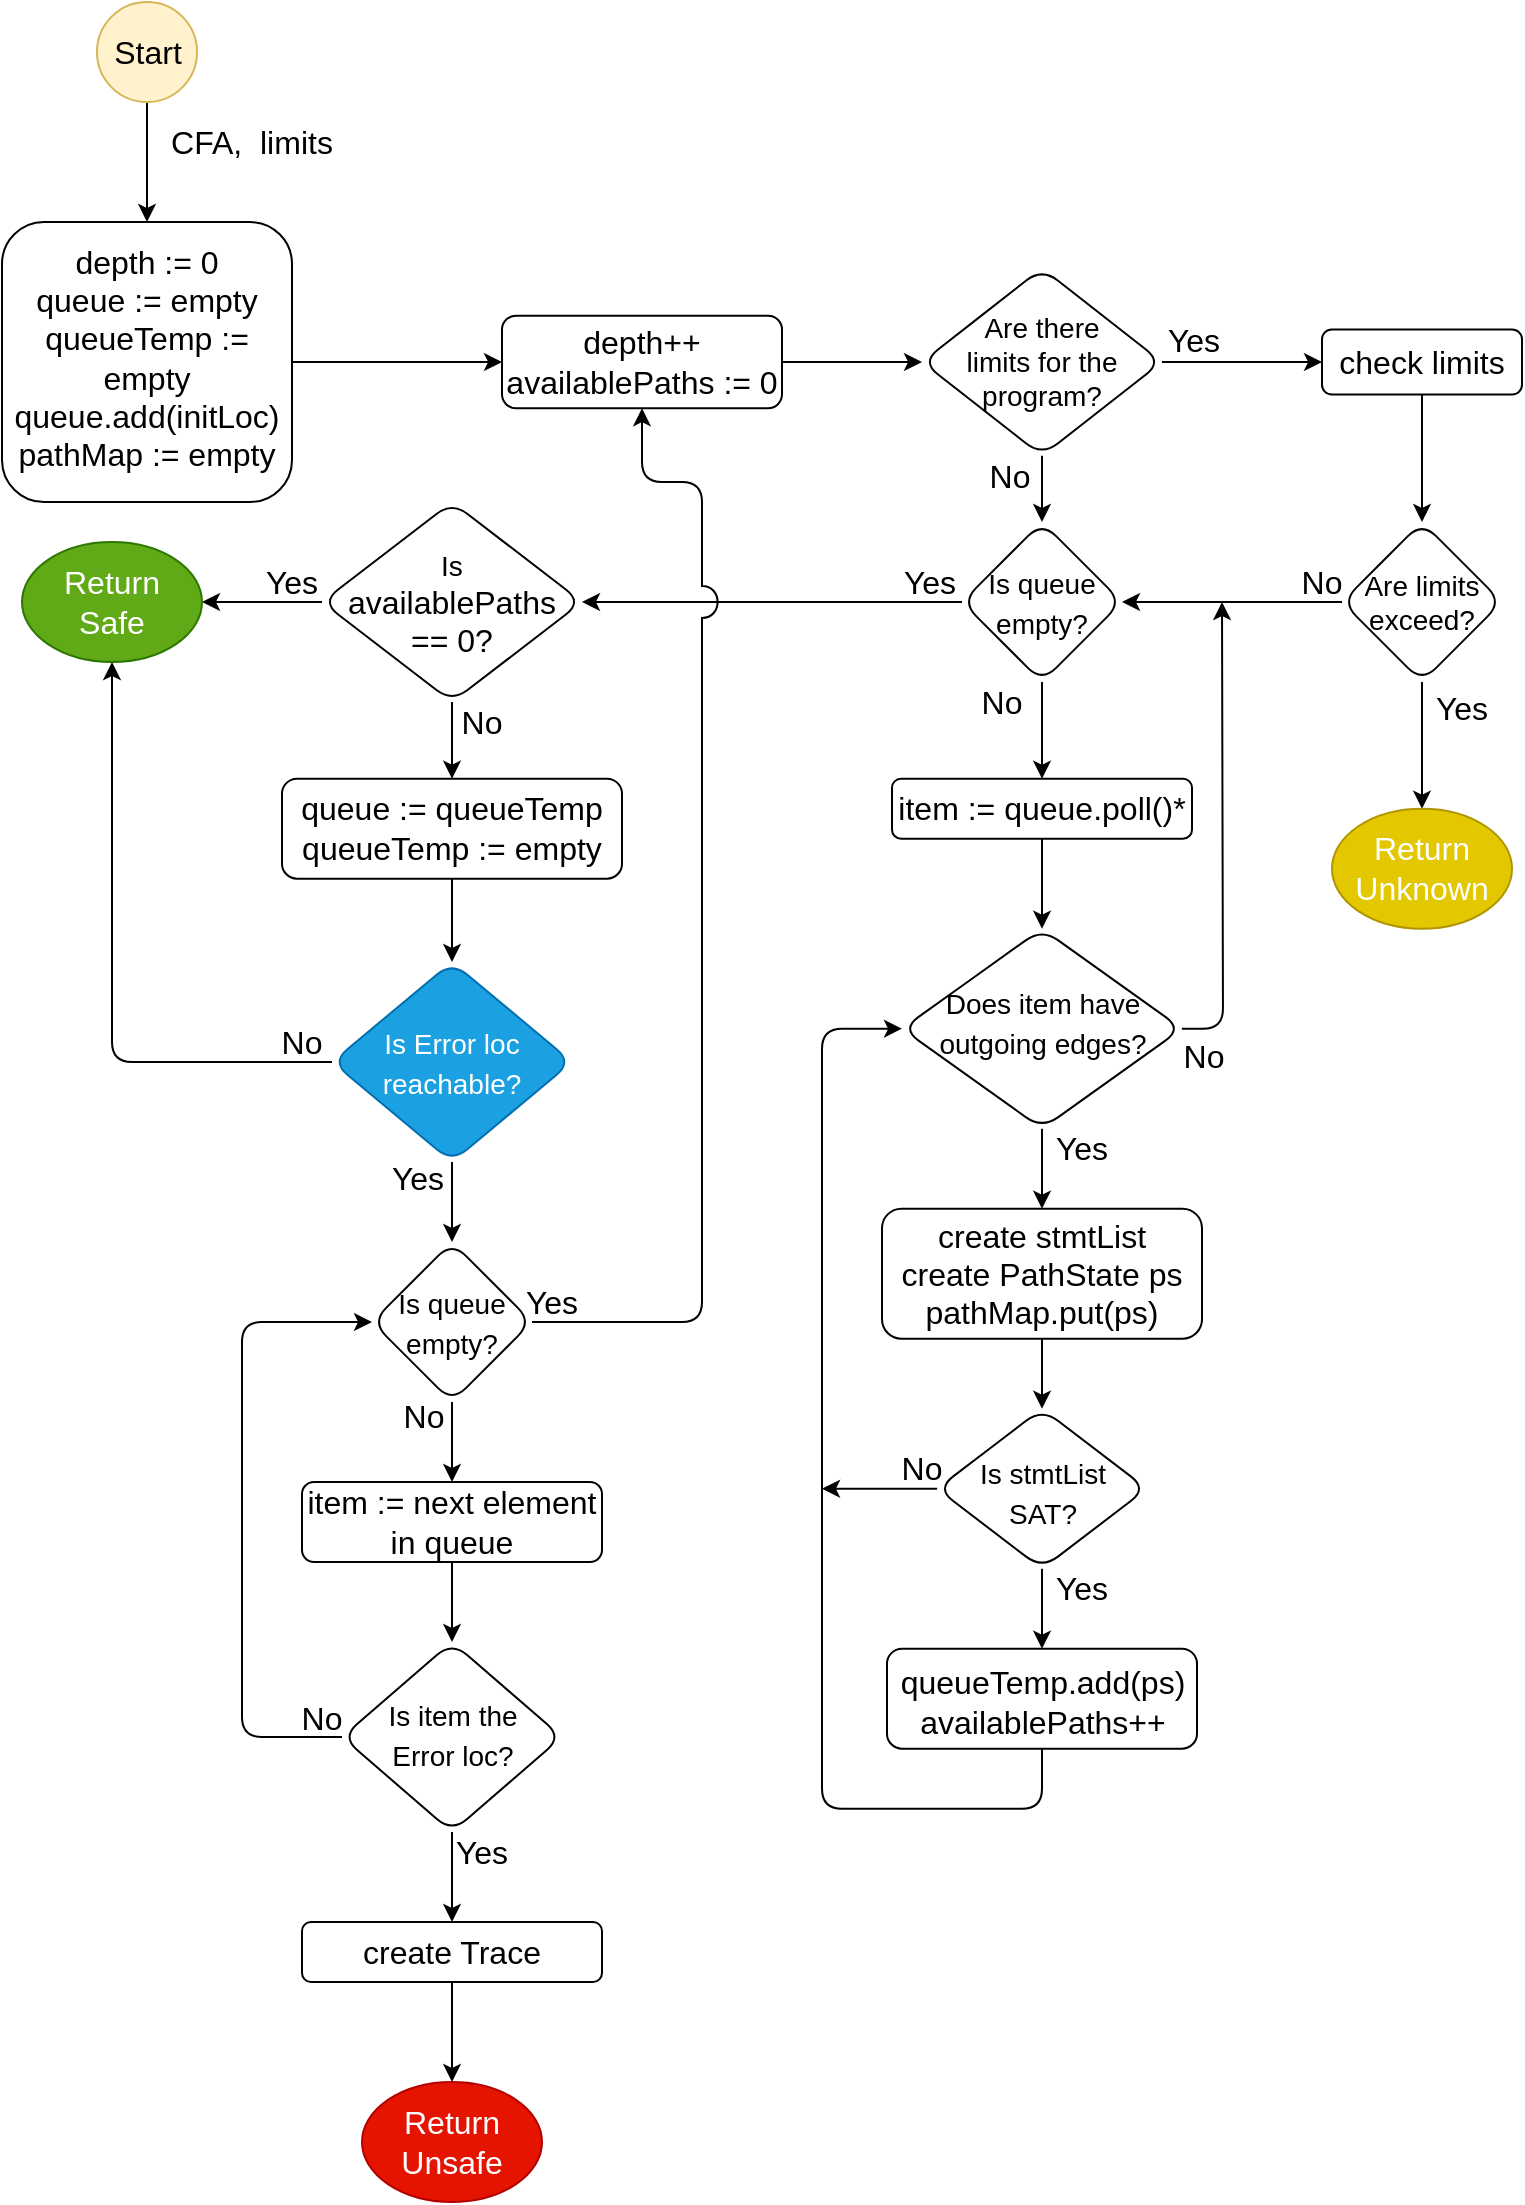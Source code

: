 <mxfile version="14.0.0" type="device"><diagram id="C5RBs43oDa-KdzZeNtuy" name="Page-1"><mxGraphModel dx="1546" dy="944" grid="1" gridSize="10" guides="1" tooltips="1" connect="1" arrows="1" fold="1" page="1" pageScale="1" pageWidth="827" pageHeight="1169" background="none" math="0" shadow="0"><root><mxCell id="WIyWlLk6GJQsqaUBKTNV-0"/><mxCell id="WIyWlLk6GJQsqaUBKTNV-1" parent="WIyWlLk6GJQsqaUBKTNV-0"/><mxCell id="78gGCZx7_K2X6BhTD-lp-116" value="" style="edgeStyle=orthogonalEdgeStyle;rounded=1;orthogonalLoop=1;jettySize=auto;html=1;fontSize=16;" parent="WIyWlLk6GJQsqaUBKTNV-1" source="WIyWlLk6GJQsqaUBKTNV-3" target="78gGCZx7_K2X6BhTD-lp-58" edge="1"><mxGeometry relative="1" as="geometry"/></mxCell><mxCell id="WIyWlLk6GJQsqaUBKTNV-3" value="&lt;font style=&quot;font-size: 16px&quot;&gt;depth := 0&lt;br&gt;queue := empty&lt;br&gt;queueTemp := empty&lt;br&gt;queue.add(initLoc)&lt;br&gt;pathMap := empty&lt;br&gt;&lt;/font&gt;" style="rounded=1;whiteSpace=wrap;html=1;fontSize=12;glass=0;strokeWidth=1;shadow=0;spacingBottom=4;" parent="WIyWlLk6GJQsqaUBKTNV-1" vertex="1"><mxGeometry x="40" y="130" width="145" height="140" as="geometry"/></mxCell><mxCell id="78gGCZx7_K2X6BhTD-lp-39" value="" style="edgeStyle=orthogonalEdgeStyle;rounded=0;orthogonalLoop=1;jettySize=auto;html=1;fontSize=16;" parent="WIyWlLk6GJQsqaUBKTNV-1" source="78gGCZx7_K2X6BhTD-lp-10" target="78gGCZx7_K2X6BhTD-lp-35" edge="1"><mxGeometry relative="1" as="geometry"/></mxCell><mxCell id="78gGCZx7_K2X6BhTD-lp-118" value="" style="edgeStyle=orthogonalEdgeStyle;rounded=0;orthogonalLoop=1;jettySize=auto;html=1;fontSize=16;" parent="WIyWlLk6GJQsqaUBKTNV-1" source="78gGCZx7_K2X6BhTD-lp-10" target="78gGCZx7_K2X6BhTD-lp-16" edge="1"><mxGeometry relative="1" as="geometry"/></mxCell><mxCell id="78gGCZx7_K2X6BhTD-lp-10" value="&lt;font style=&quot;font-size: 14px&quot;&gt;Are there&lt;br&gt;limits for the&lt;br&gt;program?&lt;/font&gt;" style="rhombus;whiteSpace=wrap;html=1;rounded=1;shadow=0;glass=0;strokeWidth=1;verticalAlign=middle;labelPosition=center;verticalLabelPosition=middle;align=center;spacingTop=0;" parent="WIyWlLk6GJQsqaUBKTNV-1" vertex="1"><mxGeometry x="500" y="153.12" width="120" height="93.75" as="geometry"/></mxCell><mxCell id="78gGCZx7_K2X6BhTD-lp-22" value="" style="edgeStyle=orthogonalEdgeStyle;rounded=0;orthogonalLoop=1;jettySize=auto;html=1;fontSize=16;" parent="WIyWlLk6GJQsqaUBKTNV-1" source="78gGCZx7_K2X6BhTD-lp-16" target="78gGCZx7_K2X6BhTD-lp-21" edge="1"><mxGeometry relative="1" as="geometry"><Array as="points"><mxPoint x="750" y="230"/><mxPoint x="750" y="230"/></Array></mxGeometry></mxCell><mxCell id="78gGCZx7_K2X6BhTD-lp-16" value="&lt;font style=&quot;font-size: 16px&quot;&gt;check limits&lt;/font&gt;" style="whiteSpace=wrap;html=1;rounded=1;shadow=0;strokeWidth=1;glass=0;" parent="WIyWlLk6GJQsqaUBKTNV-1" vertex="1"><mxGeometry x="700" y="183.75" width="100" height="32.5" as="geometry"/></mxCell><mxCell id="78gGCZx7_K2X6BhTD-lp-18" value="&lt;font style=&quot;font-size: 16px&quot;&gt;Yes&lt;/font&gt;" style="text;html=1;strokeColor=none;fillColor=none;align=center;verticalAlign=middle;whiteSpace=wrap;rounded=0;shadow=0;glass=0;" parent="WIyWlLk6GJQsqaUBKTNV-1" vertex="1"><mxGeometry x="616" y="179.35" width="40" height="20" as="geometry"/></mxCell><mxCell id="78gGCZx7_K2X6BhTD-lp-30" value="" style="edgeStyle=orthogonalEdgeStyle;rounded=1;orthogonalLoop=1;jettySize=auto;html=1;fontSize=16;entryX=1;entryY=0.5;entryDx=0;entryDy=0;" parent="WIyWlLk6GJQsqaUBKTNV-1" source="78gGCZx7_K2X6BhTD-lp-21" target="78gGCZx7_K2X6BhTD-lp-35" edge="1"><mxGeometry relative="1" as="geometry"><mxPoint x="620" y="333.35" as="targetPoint"/></mxGeometry></mxCell><mxCell id="aoMDnq-vDAI0tXvY-Fwm-17" value="" style="edgeStyle=orthogonalEdgeStyle;rounded=0;orthogonalLoop=1;jettySize=auto;html=1;entryX=0.5;entryY=0;entryDx=0;entryDy=0;" parent="WIyWlLk6GJQsqaUBKTNV-1" source="78gGCZx7_K2X6BhTD-lp-21" target="aoMDnq-vDAI0tXvY-Fwm-20" edge="1"><mxGeometry relative="1" as="geometry"><mxPoint x="750" y="416.5" as="targetPoint"/></mxGeometry></mxCell><mxCell id="78gGCZx7_K2X6BhTD-lp-21" value="&lt;font style=&quot;font-size: 14px&quot;&gt;Are limits exceed?&lt;/font&gt;" style="rhombus;whiteSpace=wrap;html=1;rounded=1;shadow=0;glass=0;strokeWidth=1;" parent="WIyWlLk6GJQsqaUBKTNV-1" vertex="1"><mxGeometry x="710" y="280" width="80" height="80" as="geometry"/></mxCell><mxCell id="78gGCZx7_K2X6BhTD-lp-26" value="&lt;font style=&quot;font-size: 16px&quot;&gt;Yes&lt;/font&gt;" style="text;html=1;strokeColor=none;fillColor=none;align=center;verticalAlign=middle;whiteSpace=wrap;rounded=0;shadow=0;glass=0;" parent="WIyWlLk6GJQsqaUBKTNV-1" vertex="1"><mxGeometry x="750" y="363.35" width="40" height="20" as="geometry"/></mxCell><mxCell id="78gGCZx7_K2X6BhTD-lp-31" value="&lt;font style=&quot;font-size: 16px&quot;&gt;No&lt;/font&gt;" style="text;html=1;strokeColor=none;fillColor=none;align=center;verticalAlign=middle;whiteSpace=wrap;rounded=0;shadow=0;glass=0;fontSize=16;" parent="WIyWlLk6GJQsqaUBKTNV-1" vertex="1"><mxGeometry x="524" y="246.87" width="40" height="20" as="geometry"/></mxCell><mxCell id="78gGCZx7_K2X6BhTD-lp-33" value="&lt;font style=&quot;font-size: 16px&quot;&gt;No&lt;/font&gt;" style="text;html=1;strokeColor=none;fillColor=none;align=center;verticalAlign=middle;whiteSpace=wrap;rounded=0;shadow=0;glass=0;fontSize=16;" parent="WIyWlLk6GJQsqaUBKTNV-1" vertex="1"><mxGeometry x="680" y="300" width="40" height="20" as="geometry"/></mxCell><mxCell id="78gGCZx7_K2X6BhTD-lp-40" value="" style="edgeStyle=orthogonalEdgeStyle;rounded=0;orthogonalLoop=1;jettySize=auto;html=1;fontSize=16;" parent="WIyWlLk6GJQsqaUBKTNV-1" source="78gGCZx7_K2X6BhTD-lp-35" target="78gGCZx7_K2X6BhTD-lp-38" edge="1"><mxGeometry relative="1" as="geometry"/></mxCell><mxCell id="78gGCZx7_K2X6BhTD-lp-66" value="" style="edgeStyle=orthogonalEdgeStyle;rounded=1;orthogonalLoop=1;jettySize=auto;html=1;fontSize=16;" parent="WIyWlLk6GJQsqaUBKTNV-1" source="78gGCZx7_K2X6BhTD-lp-35" target="78gGCZx7_K2X6BhTD-lp-65" edge="1"><mxGeometry relative="1" as="geometry"/></mxCell><mxCell id="78gGCZx7_K2X6BhTD-lp-35" value="&lt;font style=&quot;font-size: 14px&quot;&gt;Is queue empty?&lt;/font&gt;" style="rhombus;whiteSpace=wrap;html=1;rounded=1;shadow=0;glass=0;strokeWidth=1;fillColor=#FFFFFF;fontSize=16;" parent="WIyWlLk6GJQsqaUBKTNV-1" vertex="1"><mxGeometry x="520" y="280" width="80" height="80" as="geometry"/></mxCell><mxCell id="78gGCZx7_K2X6BhTD-lp-45" style="edgeStyle=orthogonalEdgeStyle;rounded=0;orthogonalLoop=1;jettySize=auto;html=1;fontSize=16;" parent="WIyWlLk6GJQsqaUBKTNV-1" source="78gGCZx7_K2X6BhTD-lp-38" target="78gGCZx7_K2X6BhTD-lp-42" edge="1"><mxGeometry relative="1" as="geometry"/></mxCell><mxCell id="78gGCZx7_K2X6BhTD-lp-38" value="item := queue.poll()*" style="rounded=1;whiteSpace=wrap;html=1;shadow=0;glass=0;strokeWidth=1;fillColor=#FFFFFF;fontSize=16;" parent="WIyWlLk6GJQsqaUBKTNV-1" vertex="1"><mxGeometry x="485" y="408.35" width="150" height="30" as="geometry"/></mxCell><mxCell id="78gGCZx7_K2X6BhTD-lp-47" value="" style="edgeStyle=orthogonalEdgeStyle;rounded=0;orthogonalLoop=1;jettySize=auto;html=1;fontSize=16;" parent="WIyWlLk6GJQsqaUBKTNV-1" source="78gGCZx7_K2X6BhTD-lp-42" target="78gGCZx7_K2X6BhTD-lp-46" edge="1"><mxGeometry relative="1" as="geometry"/></mxCell><mxCell id="78gGCZx7_K2X6BhTD-lp-121" style="edgeStyle=orthogonalEdgeStyle;rounded=1;orthogonalLoop=1;jettySize=auto;html=1;fontSize=16;" parent="WIyWlLk6GJQsqaUBKTNV-1" source="78gGCZx7_K2X6BhTD-lp-42" edge="1"><mxGeometry relative="1" as="geometry"><mxPoint x="650" y="320" as="targetPoint"/></mxGeometry></mxCell><mxCell id="78gGCZx7_K2X6BhTD-lp-42" value="&lt;font style=&quot;font-size: 14px&quot;&gt;Does item have outgoing edges?&lt;/font&gt;" style="rhombus;whiteSpace=wrap;html=1;rounded=1;shadow=0;glass=0;strokeWidth=1;fillColor=#FFFFFF;fontSize=16;spacing=2;spacingRight=-1;spacingLeft=0;spacingBottom=7;" parent="WIyWlLk6GJQsqaUBKTNV-1" vertex="1"><mxGeometry x="490" y="483.35" width="140" height="100" as="geometry"/></mxCell><mxCell id="78gGCZx7_K2X6BhTD-lp-49" value="" style="edgeStyle=orthogonalEdgeStyle;rounded=0;orthogonalLoop=1;jettySize=auto;html=1;fontSize=16;" parent="WIyWlLk6GJQsqaUBKTNV-1" source="78gGCZx7_K2X6BhTD-lp-46" target="78gGCZx7_K2X6BhTD-lp-48" edge="1"><mxGeometry relative="1" as="geometry"/></mxCell><mxCell id="78gGCZx7_K2X6BhTD-lp-46" value="create stmtList&lt;br&gt;create PathState ps&lt;br&gt;pathMap.put(ps)" style="rounded=1;whiteSpace=wrap;html=1;shadow=0;glass=0;strokeWidth=1;fillColor=#FFFFFF;fontSize=16;" parent="WIyWlLk6GJQsqaUBKTNV-1" vertex="1"><mxGeometry x="480" y="623.35" width="160" height="65" as="geometry"/></mxCell><mxCell id="78gGCZx7_K2X6BhTD-lp-57" value="" style="edgeStyle=orthogonalEdgeStyle;rounded=0;orthogonalLoop=1;jettySize=auto;html=1;fontSize=16;" parent="WIyWlLk6GJQsqaUBKTNV-1" source="78gGCZx7_K2X6BhTD-lp-48" target="78gGCZx7_K2X6BhTD-lp-56" edge="1"><mxGeometry relative="1" as="geometry"/></mxCell><mxCell id="78gGCZx7_K2X6BhTD-lp-76" style="edgeStyle=orthogonalEdgeStyle;rounded=1;orthogonalLoop=1;jettySize=auto;html=1;fontSize=16;" parent="WIyWlLk6GJQsqaUBKTNV-1" source="78gGCZx7_K2X6BhTD-lp-48" edge="1"><mxGeometry relative="1" as="geometry"><mxPoint x="450" y="763.35" as="targetPoint"/></mxGeometry></mxCell><mxCell id="78gGCZx7_K2X6BhTD-lp-48" value="&lt;span style=&quot;font-size: 14px&quot;&gt;Is stmtList&lt;br&gt;SAT?&lt;/span&gt;" style="rhombus;whiteSpace=wrap;html=1;rounded=1;shadow=0;glass=0;strokeWidth=1;fillColor=#FFFFFF;fontSize=16;spacingBottom=-4;" parent="WIyWlLk6GJQsqaUBKTNV-1" vertex="1"><mxGeometry x="507.5" y="723.35" width="105" height="80" as="geometry"/></mxCell><mxCell id="78gGCZx7_K2X6BhTD-lp-75" style="edgeStyle=orthogonalEdgeStyle;rounded=1;orthogonalLoop=1;jettySize=auto;html=1;fontSize=16;entryX=0;entryY=0.5;entryDx=0;entryDy=0;" parent="WIyWlLk6GJQsqaUBKTNV-1" source="78gGCZx7_K2X6BhTD-lp-56" target="78gGCZx7_K2X6BhTD-lp-42" edge="1"><mxGeometry relative="1" as="geometry"><mxPoint x="450" y="763.35" as="targetPoint"/><Array as="points"><mxPoint x="560" y="923.35"/><mxPoint x="450" y="923.35"/><mxPoint x="450" y="533.35"/></Array></mxGeometry></mxCell><mxCell id="78gGCZx7_K2X6BhTD-lp-56" value="queueTemp.add(ps)&lt;br&gt;availablePaths++" style="whiteSpace=wrap;html=1;rounded=1;shadow=0;fontSize=16;strokeWidth=1;fillColor=#FFFFFF;glass=0;spacingBottom=-4;" parent="WIyWlLk6GJQsqaUBKTNV-1" vertex="1"><mxGeometry x="482.5" y="843.35" width="155" height="50" as="geometry"/></mxCell><mxCell id="78gGCZx7_K2X6BhTD-lp-117" value="" style="edgeStyle=orthogonalEdgeStyle;rounded=1;orthogonalLoop=1;jettySize=auto;html=1;fontSize=16;" parent="WIyWlLk6GJQsqaUBKTNV-1" source="78gGCZx7_K2X6BhTD-lp-58" target="78gGCZx7_K2X6BhTD-lp-10" edge="1"><mxGeometry relative="1" as="geometry"/></mxCell><mxCell id="78gGCZx7_K2X6BhTD-lp-58" value="&lt;font style=&quot;font-size: 16px&quot;&gt;depth++&lt;br&gt;availablePaths := 0&lt;br&gt;&lt;/font&gt;" style="rounded=1;whiteSpace=wrap;html=1;fontSize=12;glass=0;strokeWidth=1;shadow=0;" parent="WIyWlLk6GJQsqaUBKTNV-1" vertex="1"><mxGeometry x="290" y="176.87" width="140" height="46.25" as="geometry"/></mxCell><mxCell id="78gGCZx7_K2X6BhTD-lp-61" value="&lt;font style=&quot;font-size: 16px&quot;&gt;Yes&lt;/font&gt;" style="text;html=1;strokeColor=none;fillColor=none;align=center;verticalAlign=middle;whiteSpace=wrap;rounded=0;shadow=0;glass=0;" parent="WIyWlLk6GJQsqaUBKTNV-1" vertex="1"><mxGeometry x="560" y="803.35" width="40" height="20" as="geometry"/></mxCell><mxCell id="78gGCZx7_K2X6BhTD-lp-62" value="&lt;font style=&quot;font-size: 16px&quot;&gt;Yes&lt;/font&gt;" style="text;html=1;strokeColor=none;fillColor=none;align=center;verticalAlign=middle;whiteSpace=wrap;rounded=0;shadow=0;glass=0;" parent="WIyWlLk6GJQsqaUBKTNV-1" vertex="1"><mxGeometry x="560" y="583.35" width="40" height="20" as="geometry"/></mxCell><mxCell id="78gGCZx7_K2X6BhTD-lp-63" value="&lt;font style=&quot;font-size: 16px&quot;&gt;Yes&lt;/font&gt;" style="text;html=1;strokeColor=none;fillColor=none;align=center;verticalAlign=middle;whiteSpace=wrap;rounded=0;shadow=0;glass=0;" parent="WIyWlLk6GJQsqaUBKTNV-1" vertex="1"><mxGeometry x="484" y="300" width="40" height="20" as="geometry"/></mxCell><mxCell id="78gGCZx7_K2X6BhTD-lp-85" value="" style="edgeStyle=orthogonalEdgeStyle;rounded=0;orthogonalLoop=1;jettySize=auto;html=1;fontSize=16;" parent="WIyWlLk6GJQsqaUBKTNV-1" source="78gGCZx7_K2X6BhTD-lp-65" target="78gGCZx7_K2X6BhTD-lp-81" edge="1"><mxGeometry relative="1" as="geometry"/></mxCell><mxCell id="aoMDnq-vDAI0tXvY-Fwm-12" value="" style="edgeStyle=orthogonalEdgeStyle;rounded=0;orthogonalLoop=1;jettySize=auto;html=1;entryX=1;entryY=0.5;entryDx=0;entryDy=0;" parent="WIyWlLk6GJQsqaUBKTNV-1" source="78gGCZx7_K2X6BhTD-lp-65" target="aoMDnq-vDAI0tXvY-Fwm-19" edge="1"><mxGeometry relative="1" as="geometry"><mxPoint x="140" y="320" as="targetPoint"/></mxGeometry></mxCell><mxCell id="78gGCZx7_K2X6BhTD-lp-65" value="&lt;span style=&quot;font-size: 14px&quot;&gt;Is&lt;br&gt;&lt;/span&gt;availablePaths&lt;br&gt;== 0?" style="rhombus;whiteSpace=wrap;html=1;rounded=1;shadow=0;glass=0;strokeWidth=1;fillColor=#FFFFFF;fontSize=16;" parent="WIyWlLk6GJQsqaUBKTNV-1" vertex="1"><mxGeometry x="200" y="270" width="130" height="100" as="geometry"/></mxCell><mxCell id="78gGCZx7_K2X6BhTD-lp-67" value="&lt;font style=&quot;font-size: 16px&quot;&gt;No&lt;/font&gt;" style="text;html=1;strokeColor=none;fillColor=none;align=center;verticalAlign=middle;whiteSpace=wrap;rounded=0;shadow=0;glass=0;fontSize=16;" parent="WIyWlLk6GJQsqaUBKTNV-1" vertex="1"><mxGeometry x="520" y="360" width="40" height="20" as="geometry"/></mxCell><mxCell id="78gGCZx7_K2X6BhTD-lp-69" value="&lt;font style=&quot;font-size: 16px&quot;&gt;No&lt;/font&gt;" style="text;html=1;strokeColor=none;fillColor=none;align=center;verticalAlign=middle;whiteSpace=wrap;rounded=0;shadow=0;glass=0;fontSize=16;" parent="WIyWlLk6GJQsqaUBKTNV-1" vertex="1"><mxGeometry x="621" y="537" width="40" height="20" as="geometry"/></mxCell><mxCell id="78gGCZx7_K2X6BhTD-lp-74" value="&lt;font style=&quot;font-size: 16px&quot;&gt;No&lt;/font&gt;" style="text;html=1;strokeColor=none;fillColor=none;align=center;verticalAlign=middle;whiteSpace=wrap;rounded=0;shadow=0;glass=0;fontSize=16;" parent="WIyWlLk6GJQsqaUBKTNV-1" vertex="1"><mxGeometry x="480" y="743.35" width="40" height="20" as="geometry"/></mxCell><mxCell id="78gGCZx7_K2X6BhTD-lp-80" value="&lt;font style=&quot;font-size: 16px&quot;&gt;No&lt;/font&gt;" style="text;html=1;strokeColor=none;fillColor=none;align=center;verticalAlign=middle;whiteSpace=wrap;rounded=0;shadow=0;glass=0;fontSize=16;" parent="WIyWlLk6GJQsqaUBKTNV-1" vertex="1"><mxGeometry x="260" y="370" width="40" height="20" as="geometry"/></mxCell><mxCell id="78gGCZx7_K2X6BhTD-lp-86" value="" style="edgeStyle=orthogonalEdgeStyle;rounded=0;orthogonalLoop=1;jettySize=auto;html=1;fontSize=16;" parent="WIyWlLk6GJQsqaUBKTNV-1" source="78gGCZx7_K2X6BhTD-lp-81" target="78gGCZx7_K2X6BhTD-lp-84" edge="1"><mxGeometry relative="1" as="geometry"/></mxCell><mxCell id="78gGCZx7_K2X6BhTD-lp-81" value="queue := queueTemp&lt;br&gt;queueTemp := empty" style="rounded=1;whiteSpace=wrap;html=1;shadow=0;glass=0;strokeWidth=1;fillColor=#FFFFFF;fontSize=16;" parent="WIyWlLk6GJQsqaUBKTNV-1" vertex="1"><mxGeometry x="180" y="408.35" width="170" height="50" as="geometry"/></mxCell><mxCell id="78gGCZx7_K2X6BhTD-lp-104" value="" style="edgeStyle=orthogonalEdgeStyle;rounded=0;orthogonalLoop=1;jettySize=auto;html=1;fontSize=16;" parent="WIyWlLk6GJQsqaUBKTNV-1" source="78gGCZx7_K2X6BhTD-lp-84" target="78gGCZx7_K2X6BhTD-lp-101" edge="1"><mxGeometry relative="1" as="geometry"/></mxCell><mxCell id="aoMDnq-vDAI0tXvY-Fwm-14" style="edgeStyle=orthogonalEdgeStyle;rounded=1;orthogonalLoop=1;jettySize=auto;html=1;entryX=0.5;entryY=1;entryDx=0;entryDy=0;" parent="WIyWlLk6GJQsqaUBKTNV-1" source="78gGCZx7_K2X6BhTD-lp-84" target="aoMDnq-vDAI0tXvY-Fwm-19" edge="1"><mxGeometry relative="1" as="geometry"><mxPoint x="90" y="338.5" as="targetPoint"/></mxGeometry></mxCell><mxCell id="78gGCZx7_K2X6BhTD-lp-84" value="&lt;span style=&quot;font-size: 14px&quot;&gt;Is Error loc reachable?&lt;/span&gt;" style="rhombus;whiteSpace=wrap;html=1;rounded=1;shadow=0;glass=0;strokeWidth=1;fillColor=#1ba1e2;fontSize=16;strokeColor=#006EAF;fontColor=#ffffff;" parent="WIyWlLk6GJQsqaUBKTNV-1" vertex="1"><mxGeometry x="205" y="500" width="120" height="100" as="geometry"/></mxCell><mxCell id="78gGCZx7_K2X6BhTD-lp-88" value="&lt;font style=&quot;font-size: 16px&quot;&gt;No&lt;/font&gt;" style="text;html=1;strokeColor=none;fillColor=none;align=center;verticalAlign=middle;whiteSpace=wrap;rounded=0;shadow=0;glass=0;fontSize=16;" parent="WIyWlLk6GJQsqaUBKTNV-1" vertex="1"><mxGeometry x="170" y="530" width="40" height="20" as="geometry"/></mxCell><mxCell id="78gGCZx7_K2X6BhTD-lp-89" value="&lt;font style=&quot;font-size: 16px&quot;&gt;Yes&lt;/font&gt;" style="text;html=1;strokeColor=none;fillColor=none;align=center;verticalAlign=middle;whiteSpace=wrap;rounded=0;shadow=0;glass=0;" parent="WIyWlLk6GJQsqaUBKTNV-1" vertex="1"><mxGeometry x="165" y="300" width="40" height="20" as="geometry"/></mxCell><mxCell id="78gGCZx7_K2X6BhTD-lp-90" value="&lt;font style=&quot;font-size: 16px&quot;&gt;Yes&lt;/font&gt;" style="text;html=1;strokeColor=none;fillColor=none;align=center;verticalAlign=middle;whiteSpace=wrap;rounded=0;shadow=0;glass=0;" parent="WIyWlLk6GJQsqaUBKTNV-1" vertex="1"><mxGeometry x="228" y="598" width="40" height="20" as="geometry"/></mxCell><mxCell id="78gGCZx7_K2X6BhTD-lp-100" value="" style="edgeStyle=orthogonalEdgeStyle;rounded=0;orthogonalLoop=1;jettySize=auto;html=1;fontSize=16;" parent="WIyWlLk6GJQsqaUBKTNV-1" source="78gGCZx7_K2X6BhTD-lp-93" target="78gGCZx7_K2X6BhTD-lp-95" edge="1"><mxGeometry relative="1" as="geometry"/></mxCell><mxCell id="78gGCZx7_K2X6BhTD-lp-93" value="item := next element in queue" style="rounded=1;whiteSpace=wrap;html=1;shadow=0;glass=0;strokeWidth=1;fillColor=#FFFFFF;fontSize=16;" parent="WIyWlLk6GJQsqaUBKTNV-1" vertex="1"><mxGeometry x="190" y="760" width="150" height="40" as="geometry"/></mxCell><mxCell id="78gGCZx7_K2X6BhTD-lp-106" style="edgeStyle=orthogonalEdgeStyle;rounded=1;orthogonalLoop=1;jettySize=auto;html=1;fontSize=16;entryX=0;entryY=0.5;entryDx=0;entryDy=0;" parent="WIyWlLk6GJQsqaUBKTNV-1" source="78gGCZx7_K2X6BhTD-lp-95" target="78gGCZx7_K2X6BhTD-lp-101" edge="1"><mxGeometry relative="1" as="geometry"><mxPoint x="160" y="680" as="targetPoint"/><Array as="points"><mxPoint x="160" y="887"/><mxPoint x="160" y="680"/></Array></mxGeometry></mxCell><mxCell id="78gGCZx7_K2X6BhTD-lp-111" value="" style="edgeStyle=orthogonalEdgeStyle;rounded=0;orthogonalLoop=1;jettySize=auto;html=1;fontSize=16;" parent="WIyWlLk6GJQsqaUBKTNV-1" source="78gGCZx7_K2X6BhTD-lp-95" target="78gGCZx7_K2X6BhTD-lp-110" edge="1"><mxGeometry relative="1" as="geometry"/></mxCell><mxCell id="78gGCZx7_K2X6BhTD-lp-95" value="&lt;font style=&quot;font-size: 14px&quot;&gt;Is item the&lt;br&gt;Error loc?&lt;/font&gt;" style="rhombus;whiteSpace=wrap;html=1;rounded=1;shadow=0;glass=0;strokeWidth=1;fillColor=#FFFFFF;fontSize=16;spacing=2;spacingRight=-1;spacingLeft=0;spacingBottom=4;" parent="WIyWlLk6GJQsqaUBKTNV-1" vertex="1"><mxGeometry x="210" y="840" width="110" height="95" as="geometry"/></mxCell><mxCell id="78gGCZx7_K2X6BhTD-lp-105" value="" style="edgeStyle=orthogonalEdgeStyle;rounded=0;orthogonalLoop=1;jettySize=auto;html=1;fontSize=16;" parent="WIyWlLk6GJQsqaUBKTNV-1" source="78gGCZx7_K2X6BhTD-lp-101" target="78gGCZx7_K2X6BhTD-lp-93" edge="1"><mxGeometry relative="1" as="geometry"/></mxCell><mxCell id="78gGCZx7_K2X6BhTD-lp-119" style="edgeStyle=orthogonalEdgeStyle;rounded=1;orthogonalLoop=1;jettySize=auto;html=1;fontSize=16;jumpStyle=arc;jumpSize=16;elbow=vertical;endArrow=classic;endFill=1;entryX=0.5;entryY=1;entryDx=0;entryDy=0;" parent="WIyWlLk6GJQsqaUBKTNV-1" source="78gGCZx7_K2X6BhTD-lp-101" target="78gGCZx7_K2X6BhTD-lp-58" edge="1"><mxGeometry relative="1" as="geometry"><Array as="points"><mxPoint x="390" y="680"/><mxPoint x="390" y="260"/><mxPoint x="360" y="260"/></Array><mxPoint x="380" y="280" as="targetPoint"/></mxGeometry></mxCell><mxCell id="78gGCZx7_K2X6BhTD-lp-101" value="&lt;font style=&quot;font-size: 14px&quot;&gt;Is queue empty?&lt;/font&gt;" style="rhombus;whiteSpace=wrap;html=1;rounded=1;shadow=0;glass=0;strokeWidth=1;fillColor=#FFFFFF;fontSize=16;" parent="WIyWlLk6GJQsqaUBKTNV-1" vertex="1"><mxGeometry x="225" y="640" width="80" height="80" as="geometry"/></mxCell><mxCell id="78gGCZx7_K2X6BhTD-lp-107" value="&lt;font style=&quot;font-size: 16px&quot;&gt;Yes&lt;/font&gt;" style="text;html=1;strokeColor=none;fillColor=none;align=center;verticalAlign=middle;whiteSpace=wrap;rounded=0;shadow=0;glass=0;" parent="WIyWlLk6GJQsqaUBKTNV-1" vertex="1"><mxGeometry x="260" y="935" width="40" height="20" as="geometry"/></mxCell><mxCell id="78gGCZx7_K2X6BhTD-lp-108" value="&lt;font style=&quot;font-size: 16px&quot;&gt;No&lt;/font&gt;" style="text;html=1;strokeColor=none;fillColor=none;align=center;verticalAlign=middle;whiteSpace=wrap;rounded=0;shadow=0;glass=0;fontSize=16;" parent="WIyWlLk6GJQsqaUBKTNV-1" vertex="1"><mxGeometry x="180" y="868" width="40" height="20" as="geometry"/></mxCell><mxCell id="aoMDnq-vDAI0tXvY-Fwm-15" value="" style="edgeStyle=orthogonalEdgeStyle;rounded=0;orthogonalLoop=1;jettySize=auto;html=1;" parent="WIyWlLk6GJQsqaUBKTNV-1" source="78gGCZx7_K2X6BhTD-lp-110" target="aoMDnq-vDAI0tXvY-Fwm-11" edge="1"><mxGeometry relative="1" as="geometry"/></mxCell><mxCell id="78gGCZx7_K2X6BhTD-lp-110" value="create Trace" style="rounded=1;whiteSpace=wrap;html=1;shadow=0;glass=0;strokeWidth=1;fillColor=#FFFFFF;fontSize=16;" parent="WIyWlLk6GJQsqaUBKTNV-1" vertex="1"><mxGeometry x="190" y="980" width="150" height="30" as="geometry"/></mxCell><mxCell id="78gGCZx7_K2X6BhTD-lp-114" value="&lt;font style=&quot;font-size: 16px&quot;&gt;No&lt;/font&gt;" style="text;html=1;strokeColor=none;fillColor=none;align=center;verticalAlign=middle;whiteSpace=wrap;rounded=0;shadow=0;glass=0;fontSize=16;" parent="WIyWlLk6GJQsqaUBKTNV-1" vertex="1"><mxGeometry x="231" y="717" width="40" height="20" as="geometry"/></mxCell><mxCell id="aoMDnq-vDAI0tXvY-Fwm-8" value="&lt;font style=&quot;font-size: 16px&quot;&gt;Yes&lt;/font&gt;" style="text;html=1;strokeColor=none;fillColor=none;align=center;verticalAlign=middle;whiteSpace=wrap;rounded=0;shadow=0;glass=0;" parent="WIyWlLk6GJQsqaUBKTNV-1" vertex="1"><mxGeometry x="295" y="660" width="40" height="20" as="geometry"/></mxCell><mxCell id="aoMDnq-vDAI0tXvY-Fwm-11" value="&lt;font style=&quot;font-size: 16px&quot;&gt;Return Unsafe&lt;/font&gt;" style="ellipse;whiteSpace=wrap;html=1;fillColor=#e51400;strokeColor=#B20000;fontColor=#ffffff;" parent="WIyWlLk6GJQsqaUBKTNV-1" vertex="1"><mxGeometry x="220" y="1060" width="90" height="60" as="geometry"/></mxCell><mxCell id="aoMDnq-vDAI0tXvY-Fwm-19" value="&lt;font style=&quot;font-size: 16px&quot;&gt;Return&lt;br&gt;Safe&lt;/font&gt;" style="ellipse;whiteSpace=wrap;html=1;fillColor=#60a917;strokeColor=#2D7600;fontColor=#ffffff;" parent="WIyWlLk6GJQsqaUBKTNV-1" vertex="1"><mxGeometry x="50" y="290" width="90" height="60" as="geometry"/></mxCell><mxCell id="aoMDnq-vDAI0tXvY-Fwm-20" value="&lt;font style=&quot;font-size: 16px&quot;&gt;Return Unknown&lt;/font&gt;" style="ellipse;whiteSpace=wrap;html=1;fillColor=#e3c800;strokeColor=#B09500;fontColor=#ffffff;" parent="WIyWlLk6GJQsqaUBKTNV-1" vertex="1"><mxGeometry x="705" y="423.35" width="90" height="60" as="geometry"/></mxCell><mxCell id="aoMDnq-vDAI0tXvY-Fwm-25" value="" style="edgeStyle=orthogonalEdgeStyle;rounded=0;orthogonalLoop=1;jettySize=auto;html=1;" parent="WIyWlLk6GJQsqaUBKTNV-1" source="aoMDnq-vDAI0tXvY-Fwm-22" target="WIyWlLk6GJQsqaUBKTNV-3" edge="1"><mxGeometry relative="1" as="geometry"/></mxCell><mxCell id="aoMDnq-vDAI0tXvY-Fwm-22" value="&lt;font style=&quot;font-size: 16px&quot;&gt;Start&lt;/font&gt;" style="ellipse;whiteSpace=wrap;html=1;aspect=fixed;fillColor=#fff2cc;strokeColor=#d6b656;" parent="WIyWlLk6GJQsqaUBKTNV-1" vertex="1"><mxGeometry x="87.5" y="20" width="50" height="50" as="geometry"/></mxCell><mxCell id="aoMDnq-vDAI0tXvY-Fwm-24" value="&lt;font style=&quot;font-size: 16px&quot;&gt;CFA,&amp;nbsp; limits&lt;br&gt;&lt;/font&gt;" style="text;html=1;strokeColor=none;fillColor=none;align=center;verticalAlign=middle;whiteSpace=wrap;rounded=0;" parent="WIyWlLk6GJQsqaUBKTNV-1" vertex="1"><mxGeometry x="105" y="80" width="120" height="20" as="geometry"/></mxCell></root></mxGraphModel></diagram></mxfile>